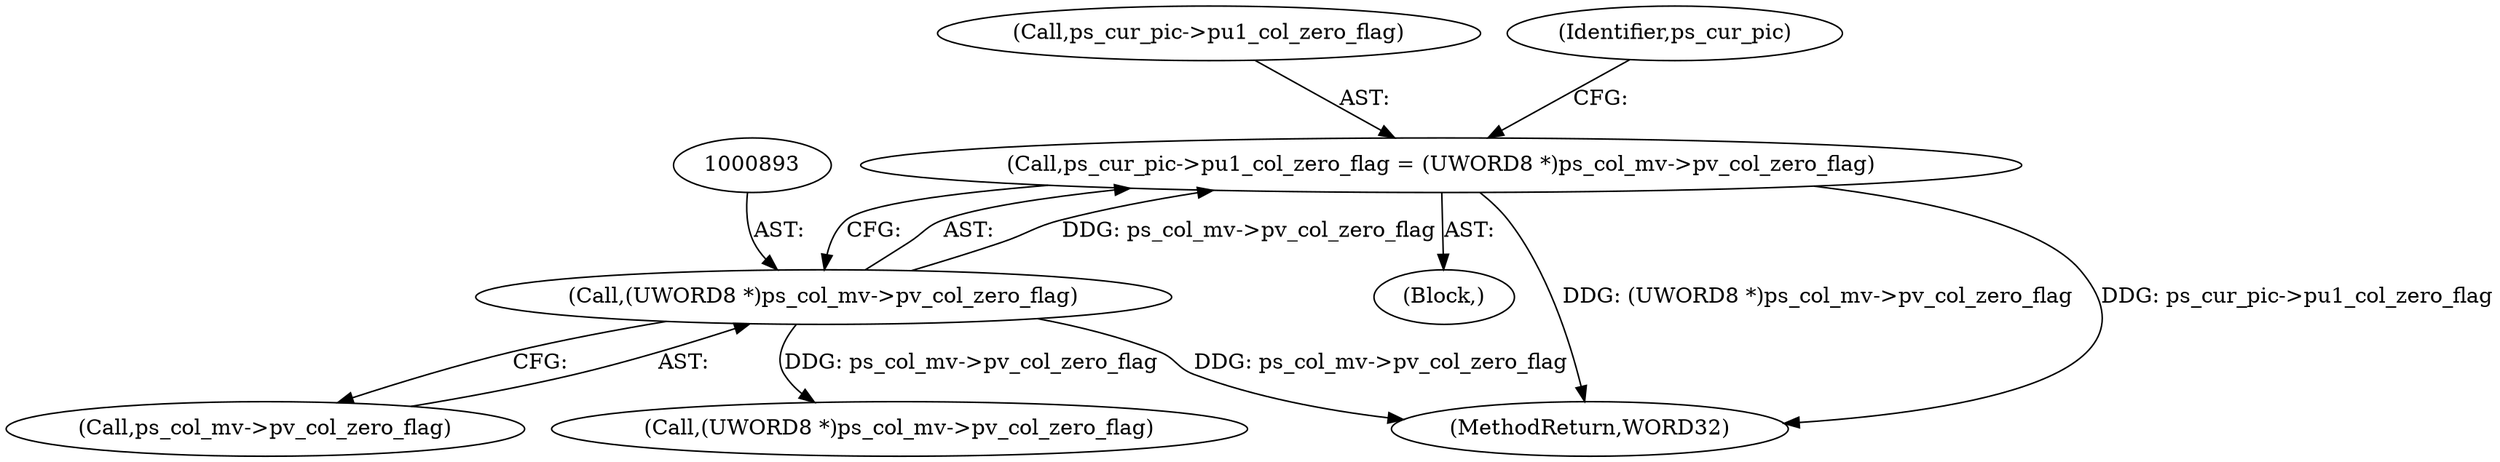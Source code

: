 digraph "0_Android_a78887bcffbc2995cf9ed72e0697acf560875e9e_3@pointer" {
"1000888" [label="(Call,ps_cur_pic->pu1_col_zero_flag = (UWORD8 *)ps_col_mv->pv_col_zero_flag)"];
"1000892" [label="(Call,(UWORD8 *)ps_col_mv->pv_col_zero_flag)"];
"1000889" [label="(Call,ps_cur_pic->pu1_col_zero_flag)"];
"1000892" [label="(Call,(UWORD8 *)ps_col_mv->pv_col_zero_flag)"];
"1000793" [label="(Block,)"];
"1000894" [label="(Call,ps_col_mv->pv_col_zero_flag)"];
"1000888" [label="(Call,ps_cur_pic->pu1_col_zero_flag = (UWORD8 *)ps_col_mv->pv_col_zero_flag)"];
"1002052" [label="(MethodReturn,WORD32)"];
"1001096" [label="(Call,(UWORD8 *)ps_col_mv->pv_col_zero_flag)"];
"1000899" [label="(Identifier,ps_cur_pic)"];
"1000888" -> "1000793"  [label="AST: "];
"1000888" -> "1000892"  [label="CFG: "];
"1000889" -> "1000888"  [label="AST: "];
"1000892" -> "1000888"  [label="AST: "];
"1000899" -> "1000888"  [label="CFG: "];
"1000888" -> "1002052"  [label="DDG: (UWORD8 *)ps_col_mv->pv_col_zero_flag"];
"1000888" -> "1002052"  [label="DDG: ps_cur_pic->pu1_col_zero_flag"];
"1000892" -> "1000888"  [label="DDG: ps_col_mv->pv_col_zero_flag"];
"1000892" -> "1000894"  [label="CFG: "];
"1000893" -> "1000892"  [label="AST: "];
"1000894" -> "1000892"  [label="AST: "];
"1000892" -> "1002052"  [label="DDG: ps_col_mv->pv_col_zero_flag"];
"1000892" -> "1001096"  [label="DDG: ps_col_mv->pv_col_zero_flag"];
}
